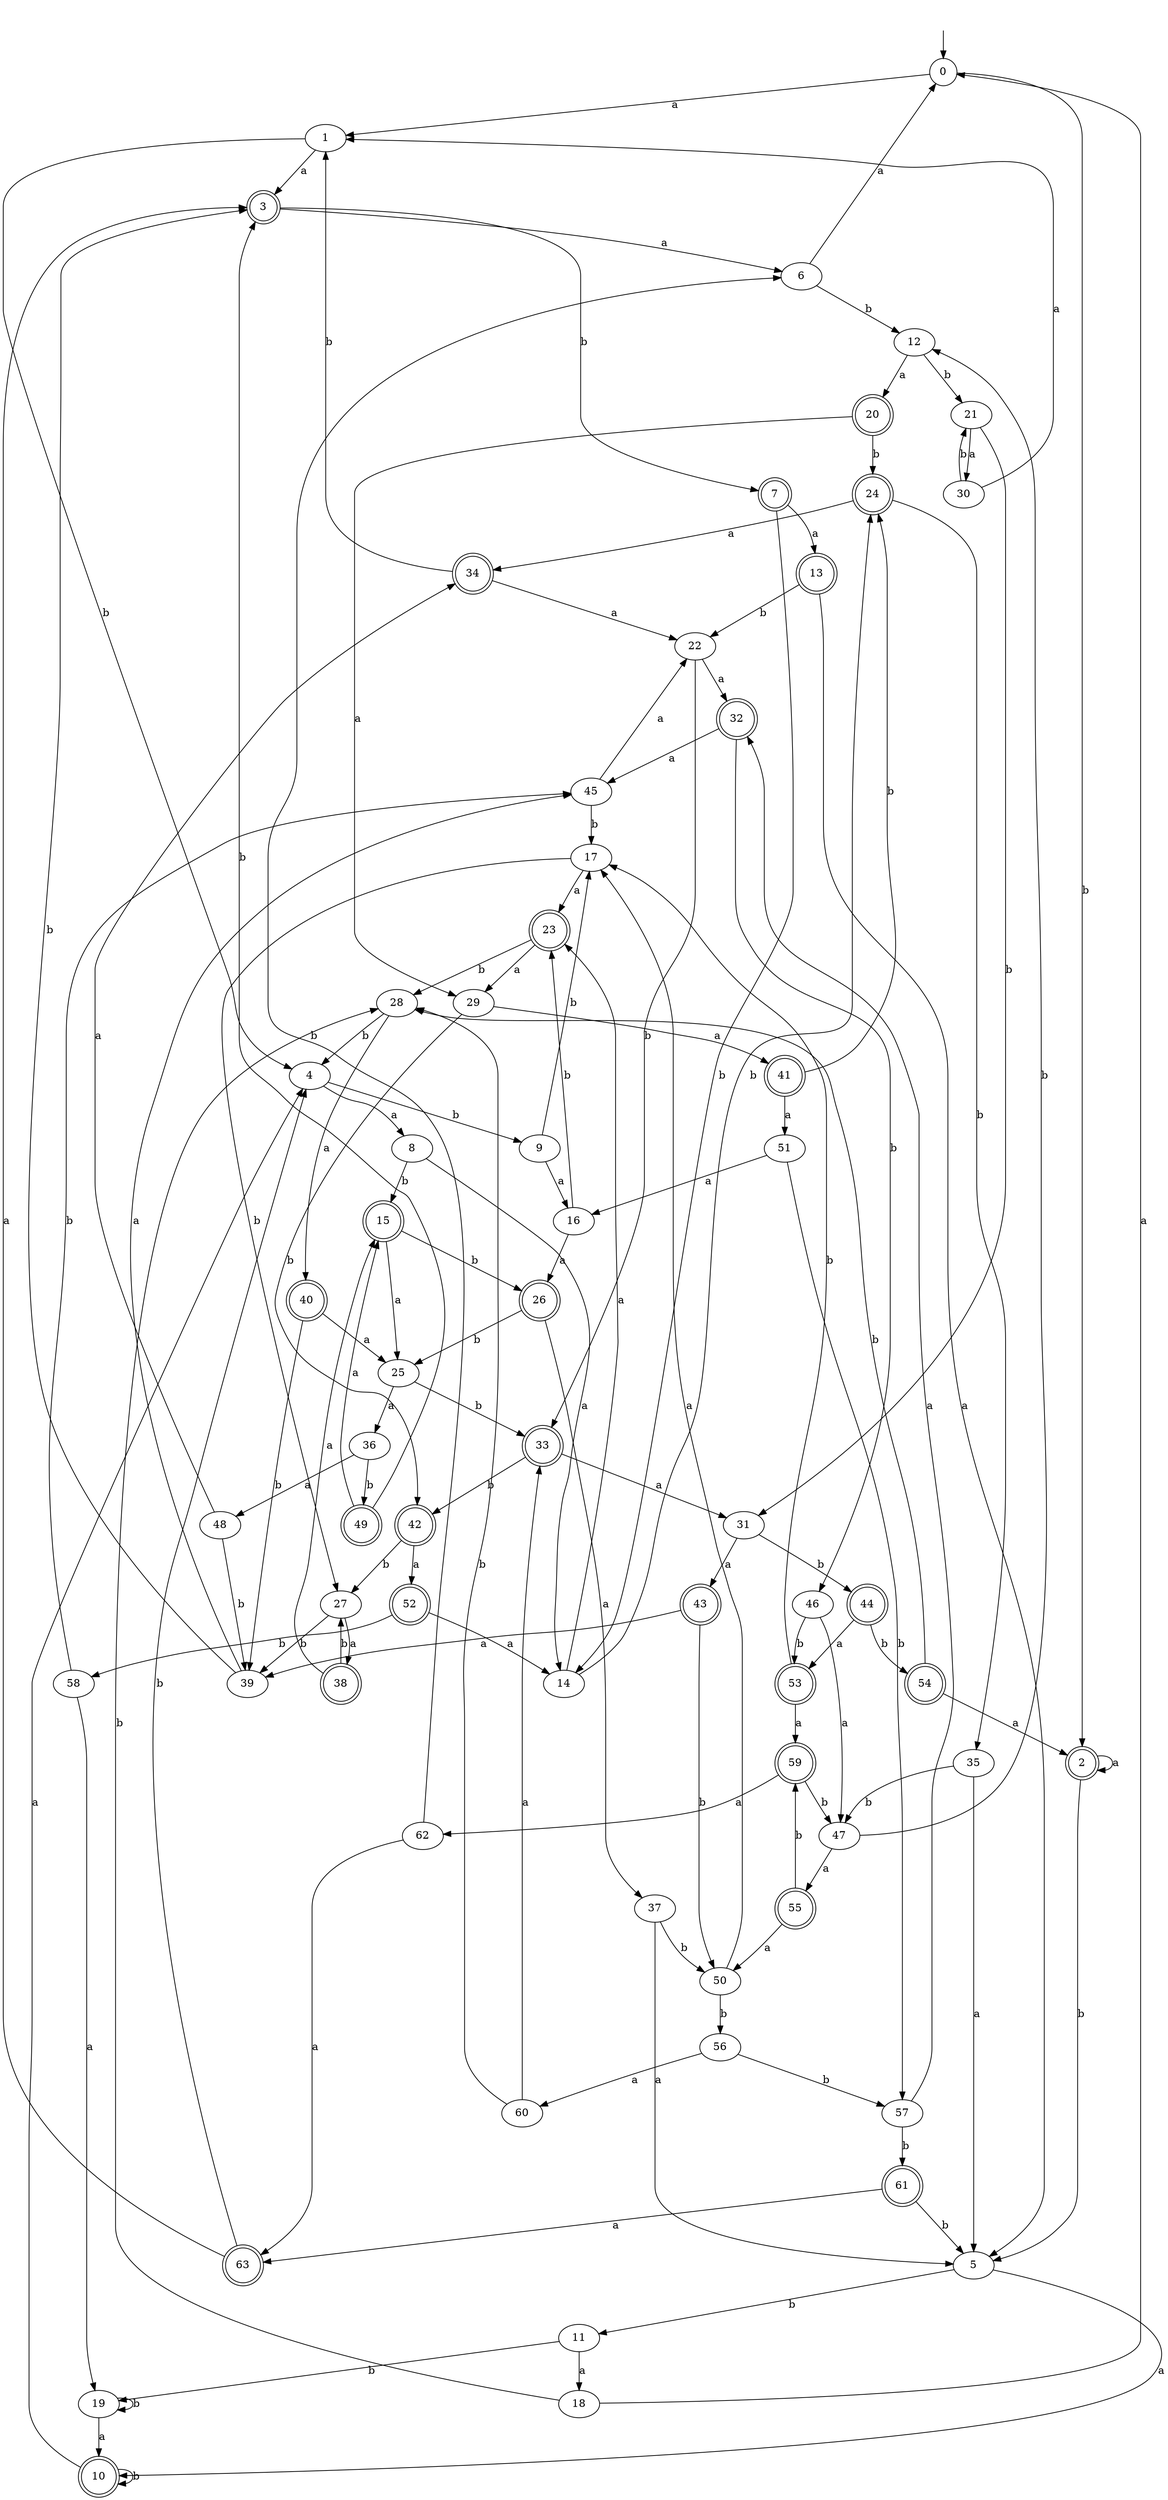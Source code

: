 digraph RandomDFA {
  __start0 [label="", shape=none];
  __start0 -> 0 [label=""];
  0 [shape=circle]
  0 -> 1 [label="a"]
  0 -> 2 [label="b"]
  1
  1 -> 3 [label="a"]
  1 -> 4 [label="b"]
  2 [shape=doublecircle]
  2 -> 2 [label="a"]
  2 -> 5 [label="b"]
  3 [shape=doublecircle]
  3 -> 6 [label="a"]
  3 -> 7 [label="b"]
  4
  4 -> 8 [label="a"]
  4 -> 9 [label="b"]
  5
  5 -> 10 [label="a"]
  5 -> 11 [label="b"]
  6
  6 -> 0 [label="a"]
  6 -> 12 [label="b"]
  7 [shape=doublecircle]
  7 -> 13 [label="a"]
  7 -> 14 [label="b"]
  8
  8 -> 14 [label="a"]
  8 -> 15 [label="b"]
  9
  9 -> 16 [label="a"]
  9 -> 17 [label="b"]
  10 [shape=doublecircle]
  10 -> 4 [label="a"]
  10 -> 10 [label="b"]
  11
  11 -> 18 [label="a"]
  11 -> 19 [label="b"]
  12
  12 -> 20 [label="a"]
  12 -> 21 [label="b"]
  13 [shape=doublecircle]
  13 -> 5 [label="a"]
  13 -> 22 [label="b"]
  14
  14 -> 23 [label="a"]
  14 -> 24 [label="b"]
  15 [shape=doublecircle]
  15 -> 25 [label="a"]
  15 -> 26 [label="b"]
  16
  16 -> 26 [label="a"]
  16 -> 23 [label="b"]
  17
  17 -> 23 [label="a"]
  17 -> 27 [label="b"]
  18
  18 -> 0 [label="a"]
  18 -> 28 [label="b"]
  19
  19 -> 10 [label="a"]
  19 -> 19 [label="b"]
  20 [shape=doublecircle]
  20 -> 29 [label="a"]
  20 -> 24 [label="b"]
  21
  21 -> 30 [label="a"]
  21 -> 31 [label="b"]
  22
  22 -> 32 [label="a"]
  22 -> 33 [label="b"]
  23 [shape=doublecircle]
  23 -> 29 [label="a"]
  23 -> 28 [label="b"]
  24 [shape=doublecircle]
  24 -> 34 [label="a"]
  24 -> 35 [label="b"]
  25
  25 -> 36 [label="a"]
  25 -> 33 [label="b"]
  26 [shape=doublecircle]
  26 -> 37 [label="a"]
  26 -> 25 [label="b"]
  27
  27 -> 38 [label="a"]
  27 -> 39 [label="b"]
  28
  28 -> 40 [label="a"]
  28 -> 4 [label="b"]
  29
  29 -> 41 [label="a"]
  29 -> 42 [label="b"]
  30
  30 -> 1 [label="a"]
  30 -> 21 [label="b"]
  31
  31 -> 43 [label="a"]
  31 -> 44 [label="b"]
  32 [shape=doublecircle]
  32 -> 45 [label="a"]
  32 -> 46 [label="b"]
  33 [shape=doublecircle]
  33 -> 31 [label="a"]
  33 -> 42 [label="b"]
  34 [shape=doublecircle]
  34 -> 22 [label="a"]
  34 -> 1 [label="b"]
  35
  35 -> 5 [label="a"]
  35 -> 47 [label="b"]
  36
  36 -> 48 [label="a"]
  36 -> 49 [label="b"]
  37
  37 -> 5 [label="a"]
  37 -> 50 [label="b"]
  38 [shape=doublecircle]
  38 -> 15 [label="a"]
  38 -> 27 [label="b"]
  39
  39 -> 45 [label="a"]
  39 -> 3 [label="b"]
  40 [shape=doublecircle]
  40 -> 25 [label="a"]
  40 -> 39 [label="b"]
  41 [shape=doublecircle]
  41 -> 51 [label="a"]
  41 -> 24 [label="b"]
  42 [shape=doublecircle]
  42 -> 52 [label="a"]
  42 -> 27 [label="b"]
  43 [shape=doublecircle]
  43 -> 39 [label="a"]
  43 -> 50 [label="b"]
  44 [shape=doublecircle]
  44 -> 53 [label="a"]
  44 -> 54 [label="b"]
  45
  45 -> 22 [label="a"]
  45 -> 17 [label="b"]
  46
  46 -> 47 [label="a"]
  46 -> 53 [label="b"]
  47
  47 -> 55 [label="a"]
  47 -> 12 [label="b"]
  48
  48 -> 34 [label="a"]
  48 -> 39 [label="b"]
  49 [shape=doublecircle]
  49 -> 15 [label="a"]
  49 -> 3 [label="b"]
  50
  50 -> 17 [label="a"]
  50 -> 56 [label="b"]
  51
  51 -> 16 [label="a"]
  51 -> 57 [label="b"]
  52 [shape=doublecircle]
  52 -> 14 [label="a"]
  52 -> 58 [label="b"]
  53 [shape=doublecircle]
  53 -> 59 [label="a"]
  53 -> 17 [label="b"]
  54 [shape=doublecircle]
  54 -> 2 [label="a"]
  54 -> 28 [label="b"]
  55 [shape=doublecircle]
  55 -> 50 [label="a"]
  55 -> 59 [label="b"]
  56
  56 -> 60 [label="a"]
  56 -> 57 [label="b"]
  57
  57 -> 32 [label="a"]
  57 -> 61 [label="b"]
  58
  58 -> 19 [label="a"]
  58 -> 45 [label="b"]
  59 [shape=doublecircle]
  59 -> 62 [label="a"]
  59 -> 47 [label="b"]
  60
  60 -> 33 [label="a"]
  60 -> 28 [label="b"]
  61 [shape=doublecircle]
  61 -> 63 [label="a"]
  61 -> 5 [label="b"]
  62
  62 -> 63 [label="a"]
  62 -> 6 [label="b"]
  63 [shape=doublecircle]
  63 -> 3 [label="a"]
  63 -> 4 [label="b"]
}
